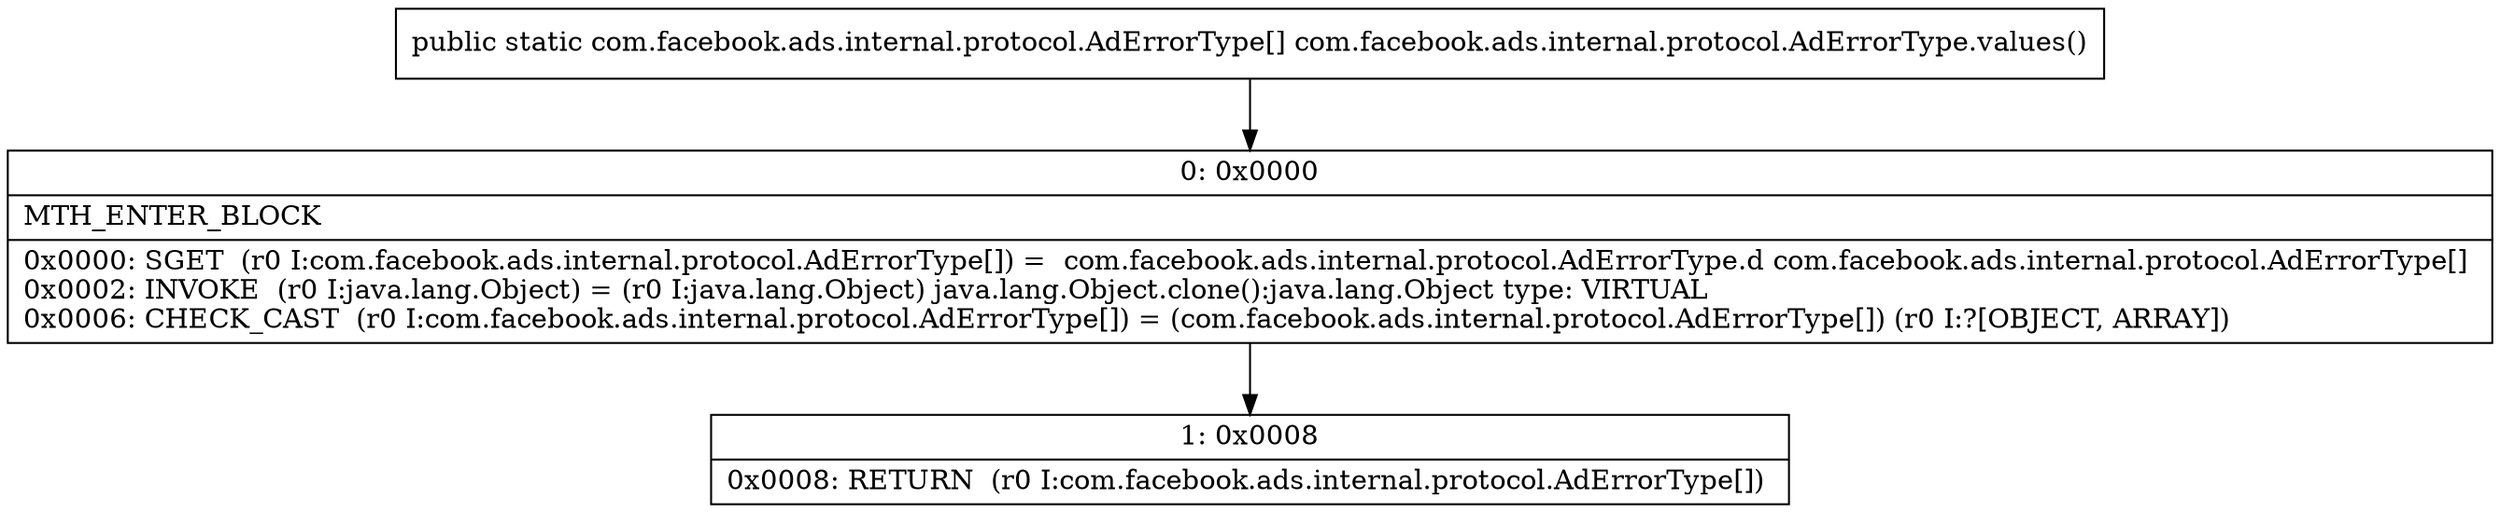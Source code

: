 digraph "CFG forcom.facebook.ads.internal.protocol.AdErrorType.values()[Lcom\/facebook\/ads\/internal\/protocol\/AdErrorType;" {
Node_0 [shape=record,label="{0\:\ 0x0000|MTH_ENTER_BLOCK\l|0x0000: SGET  (r0 I:com.facebook.ads.internal.protocol.AdErrorType[]) =  com.facebook.ads.internal.protocol.AdErrorType.d com.facebook.ads.internal.protocol.AdErrorType[] \l0x0002: INVOKE  (r0 I:java.lang.Object) = (r0 I:java.lang.Object) java.lang.Object.clone():java.lang.Object type: VIRTUAL \l0x0006: CHECK_CAST  (r0 I:com.facebook.ads.internal.protocol.AdErrorType[]) = (com.facebook.ads.internal.protocol.AdErrorType[]) (r0 I:?[OBJECT, ARRAY]) \l}"];
Node_1 [shape=record,label="{1\:\ 0x0008|0x0008: RETURN  (r0 I:com.facebook.ads.internal.protocol.AdErrorType[]) \l}"];
MethodNode[shape=record,label="{public static com.facebook.ads.internal.protocol.AdErrorType[] com.facebook.ads.internal.protocol.AdErrorType.values() }"];
MethodNode -> Node_0;
Node_0 -> Node_1;
}

